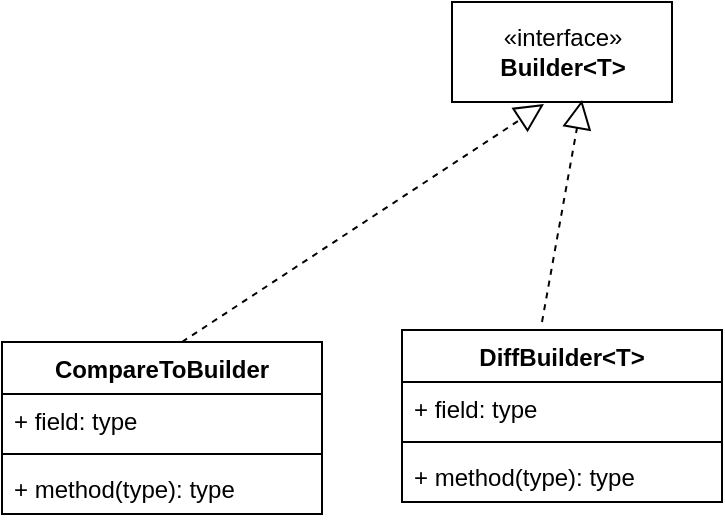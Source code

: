 <mxfile version="13.7.9" type="device" pages="2"><diagram id="K9-ySS1hjSmzQGyFamHZ" name="builder"><mxGraphModel dx="946" dy="598" grid="1" gridSize="10" guides="1" tooltips="1" connect="1" arrows="1" fold="1" page="1" pageScale="1" pageWidth="3300" pageHeight="4681" math="0" shadow="0"><root><mxCell id="P3MyFhimK2kCYFDJKdLX-0"/><mxCell id="P3MyFhimK2kCYFDJKdLX-1" parent="P3MyFhimK2kCYFDJKdLX-0"/><mxCell id="OGUFDi9BfhYsNxBY_qFF-0" value="«interface»&lt;br&gt;&lt;b&gt;Builder&amp;lt;T&amp;gt;&lt;/b&gt;" style="html=1;" parent="P3MyFhimK2kCYFDJKdLX-1" vertex="1"><mxGeometry x="405" y="90" width="110" height="50" as="geometry"/></mxCell><mxCell id="M7XlnJyhG-2s18rt71tH-0" value="CompareToBuilder" style="swimlane;fontStyle=1;align=center;verticalAlign=top;childLayout=stackLayout;horizontal=1;startSize=26;horizontalStack=0;resizeParent=1;resizeParentMax=0;resizeLast=0;collapsible=1;marginBottom=0;" vertex="1" parent="P3MyFhimK2kCYFDJKdLX-1"><mxGeometry x="180" y="260" width="160" height="86" as="geometry"/></mxCell><mxCell id="M7XlnJyhG-2s18rt71tH-4" value="" style="endArrow=block;dashed=1;endFill=0;endSize=12;html=1;entryX=0.418;entryY=1.02;entryDx=0;entryDy=0;entryPerimeter=0;" edge="1" parent="M7XlnJyhG-2s18rt71tH-0" target="OGUFDi9BfhYsNxBY_qFF-0"><mxGeometry width="160" relative="1" as="geometry"><mxPoint x="90" as="sourcePoint"/><mxPoint x="250" as="targetPoint"/></mxGeometry></mxCell><mxCell id="M7XlnJyhG-2s18rt71tH-1" value="+ field: type" style="text;strokeColor=none;fillColor=none;align=left;verticalAlign=top;spacingLeft=4;spacingRight=4;overflow=hidden;rotatable=0;points=[[0,0.5],[1,0.5]];portConstraint=eastwest;" vertex="1" parent="M7XlnJyhG-2s18rt71tH-0"><mxGeometry y="26" width="160" height="26" as="geometry"/></mxCell><mxCell id="M7XlnJyhG-2s18rt71tH-2" value="" style="line;strokeWidth=1;fillColor=none;align=left;verticalAlign=middle;spacingTop=-1;spacingLeft=3;spacingRight=3;rotatable=0;labelPosition=right;points=[];portConstraint=eastwest;" vertex="1" parent="M7XlnJyhG-2s18rt71tH-0"><mxGeometry y="52" width="160" height="8" as="geometry"/></mxCell><mxCell id="M7XlnJyhG-2s18rt71tH-3" value="+ method(type): type" style="text;strokeColor=none;fillColor=none;align=left;verticalAlign=top;spacingLeft=4;spacingRight=4;overflow=hidden;rotatable=0;points=[[0,0.5],[1,0.5]];portConstraint=eastwest;" vertex="1" parent="M7XlnJyhG-2s18rt71tH-0"><mxGeometry y="60" width="160" height="26" as="geometry"/></mxCell><mxCell id="M7XlnJyhG-2s18rt71tH-5" value="DiffBuilder&lt;T&gt;" style="swimlane;fontStyle=1;align=center;verticalAlign=top;childLayout=stackLayout;horizontal=1;startSize=26;horizontalStack=0;resizeParent=1;resizeParentMax=0;resizeLast=0;collapsible=1;marginBottom=0;" vertex="1" parent="P3MyFhimK2kCYFDJKdLX-1"><mxGeometry x="380" y="254" width="160" height="86" as="geometry"/></mxCell><mxCell id="M7XlnJyhG-2s18rt71tH-6" value="+ field: type" style="text;strokeColor=none;fillColor=none;align=left;verticalAlign=top;spacingLeft=4;spacingRight=4;overflow=hidden;rotatable=0;points=[[0,0.5],[1,0.5]];portConstraint=eastwest;" vertex="1" parent="M7XlnJyhG-2s18rt71tH-5"><mxGeometry y="26" width="160" height="26" as="geometry"/></mxCell><mxCell id="M7XlnJyhG-2s18rt71tH-7" value="" style="line;strokeWidth=1;fillColor=none;align=left;verticalAlign=middle;spacingTop=-1;spacingLeft=3;spacingRight=3;rotatable=0;labelPosition=right;points=[];portConstraint=eastwest;" vertex="1" parent="M7XlnJyhG-2s18rt71tH-5"><mxGeometry y="52" width="160" height="8" as="geometry"/></mxCell><mxCell id="M7XlnJyhG-2s18rt71tH-8" value="+ method(type): type" style="text;strokeColor=none;fillColor=none;align=left;verticalAlign=top;spacingLeft=4;spacingRight=4;overflow=hidden;rotatable=0;points=[[0,0.5],[1,0.5]];portConstraint=eastwest;" vertex="1" parent="M7XlnJyhG-2s18rt71tH-5"><mxGeometry y="60" width="160" height="26" as="geometry"/></mxCell><mxCell id="M7XlnJyhG-2s18rt71tH-9" value="" style="endArrow=block;dashed=1;endFill=0;endSize=12;html=1;entryX=0.591;entryY=0.98;entryDx=0;entryDy=0;entryPerimeter=0;" edge="1" parent="M7XlnJyhG-2s18rt71tH-5" target="OGUFDi9BfhYsNxBY_qFF-0"><mxGeometry width="160" relative="1" as="geometry"><mxPoint x="70" y="-4" as="sourcePoint"/><mxPoint x="230" y="-4" as="targetPoint"/></mxGeometry></mxCell></root></mxGraphModel></diagram><diagram id="Ms_ImGYjRCSz_QsD9XQS" name="mutable"><mxGraphModel dx="946" dy="598" grid="1" gridSize="10" guides="1" tooltips="1" connect="1" arrows="1" fold="1" page="1" pageScale="1" pageWidth="3300" pageHeight="4681" math="0" shadow="0"><root><mxCell id="0"/><mxCell id="1" parent="0"/></root></mxGraphModel></diagram></mxfile>